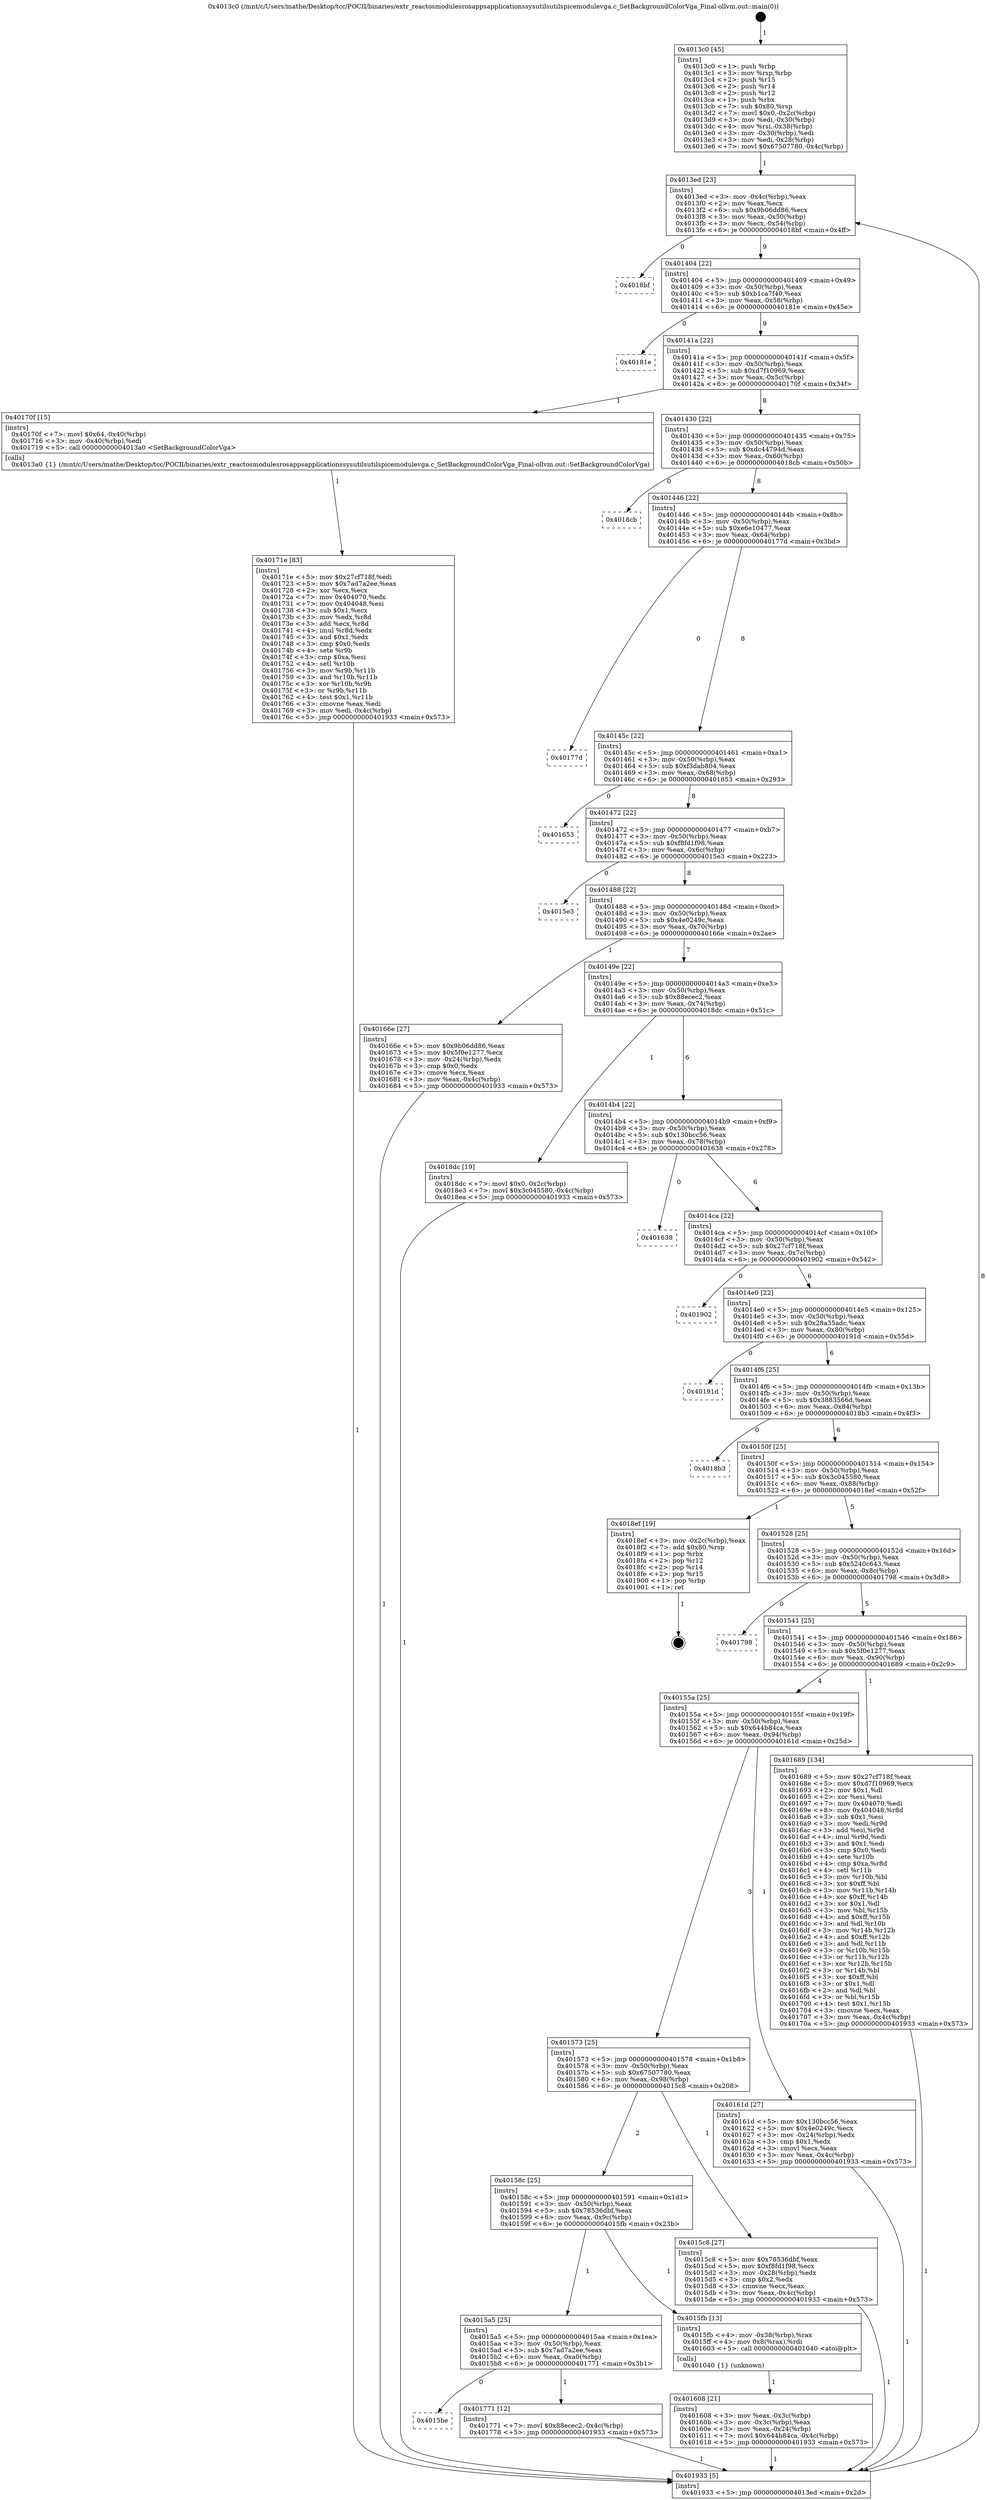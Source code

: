 digraph "0x4013c0" {
  label = "0x4013c0 (/mnt/c/Users/mathe/Desktop/tcc/POCII/binaries/extr_reactosmodulesrosappsapplicationssysutilsutilspicemodulevga.c_SetBackgroundColorVga_Final-ollvm.out::main(0))"
  labelloc = "t"
  node[shape=record]

  Entry [label="",width=0.3,height=0.3,shape=circle,fillcolor=black,style=filled]
  "0x4013ed" [label="{
     0x4013ed [23]\l
     | [instrs]\l
     &nbsp;&nbsp;0x4013ed \<+3\>: mov -0x4c(%rbp),%eax\l
     &nbsp;&nbsp;0x4013f0 \<+2\>: mov %eax,%ecx\l
     &nbsp;&nbsp;0x4013f2 \<+6\>: sub $0x9b06dd86,%ecx\l
     &nbsp;&nbsp;0x4013f8 \<+3\>: mov %eax,-0x50(%rbp)\l
     &nbsp;&nbsp;0x4013fb \<+3\>: mov %ecx,-0x54(%rbp)\l
     &nbsp;&nbsp;0x4013fe \<+6\>: je 00000000004018bf \<main+0x4ff\>\l
  }"]
  "0x4018bf" [label="{
     0x4018bf\l
  }", style=dashed]
  "0x401404" [label="{
     0x401404 [22]\l
     | [instrs]\l
     &nbsp;&nbsp;0x401404 \<+5\>: jmp 0000000000401409 \<main+0x49\>\l
     &nbsp;&nbsp;0x401409 \<+3\>: mov -0x50(%rbp),%eax\l
     &nbsp;&nbsp;0x40140c \<+5\>: sub $0xb1ca7f40,%eax\l
     &nbsp;&nbsp;0x401411 \<+3\>: mov %eax,-0x58(%rbp)\l
     &nbsp;&nbsp;0x401414 \<+6\>: je 000000000040181e \<main+0x45e\>\l
  }"]
  Exit [label="",width=0.3,height=0.3,shape=circle,fillcolor=black,style=filled,peripheries=2]
  "0x40181e" [label="{
     0x40181e\l
  }", style=dashed]
  "0x40141a" [label="{
     0x40141a [22]\l
     | [instrs]\l
     &nbsp;&nbsp;0x40141a \<+5\>: jmp 000000000040141f \<main+0x5f\>\l
     &nbsp;&nbsp;0x40141f \<+3\>: mov -0x50(%rbp),%eax\l
     &nbsp;&nbsp;0x401422 \<+5\>: sub $0xd7f10969,%eax\l
     &nbsp;&nbsp;0x401427 \<+3\>: mov %eax,-0x5c(%rbp)\l
     &nbsp;&nbsp;0x40142a \<+6\>: je 000000000040170f \<main+0x34f\>\l
  }"]
  "0x4015be" [label="{
     0x4015be\l
  }", style=dashed]
  "0x40170f" [label="{
     0x40170f [15]\l
     | [instrs]\l
     &nbsp;&nbsp;0x40170f \<+7\>: movl $0x64,-0x40(%rbp)\l
     &nbsp;&nbsp;0x401716 \<+3\>: mov -0x40(%rbp),%edi\l
     &nbsp;&nbsp;0x401719 \<+5\>: call 00000000004013a0 \<SetBackgroundColorVga\>\l
     | [calls]\l
     &nbsp;&nbsp;0x4013a0 \{1\} (/mnt/c/Users/mathe/Desktop/tcc/POCII/binaries/extr_reactosmodulesrosappsapplicationssysutilsutilspicemodulevga.c_SetBackgroundColorVga_Final-ollvm.out::SetBackgroundColorVga)\l
  }"]
  "0x401430" [label="{
     0x401430 [22]\l
     | [instrs]\l
     &nbsp;&nbsp;0x401430 \<+5\>: jmp 0000000000401435 \<main+0x75\>\l
     &nbsp;&nbsp;0x401435 \<+3\>: mov -0x50(%rbp),%eax\l
     &nbsp;&nbsp;0x401438 \<+5\>: sub $0xdc44794d,%eax\l
     &nbsp;&nbsp;0x40143d \<+3\>: mov %eax,-0x60(%rbp)\l
     &nbsp;&nbsp;0x401440 \<+6\>: je 00000000004018cb \<main+0x50b\>\l
  }"]
  "0x401771" [label="{
     0x401771 [12]\l
     | [instrs]\l
     &nbsp;&nbsp;0x401771 \<+7\>: movl $0x88ecec2,-0x4c(%rbp)\l
     &nbsp;&nbsp;0x401778 \<+5\>: jmp 0000000000401933 \<main+0x573\>\l
  }"]
  "0x4018cb" [label="{
     0x4018cb\l
  }", style=dashed]
  "0x401446" [label="{
     0x401446 [22]\l
     | [instrs]\l
     &nbsp;&nbsp;0x401446 \<+5\>: jmp 000000000040144b \<main+0x8b\>\l
     &nbsp;&nbsp;0x40144b \<+3\>: mov -0x50(%rbp),%eax\l
     &nbsp;&nbsp;0x40144e \<+5\>: sub $0xe6e10477,%eax\l
     &nbsp;&nbsp;0x401453 \<+3\>: mov %eax,-0x64(%rbp)\l
     &nbsp;&nbsp;0x401456 \<+6\>: je 000000000040177d \<main+0x3bd\>\l
  }"]
  "0x40171e" [label="{
     0x40171e [83]\l
     | [instrs]\l
     &nbsp;&nbsp;0x40171e \<+5\>: mov $0x27cf718f,%edi\l
     &nbsp;&nbsp;0x401723 \<+5\>: mov $0x7ad7a2ee,%eax\l
     &nbsp;&nbsp;0x401728 \<+2\>: xor %ecx,%ecx\l
     &nbsp;&nbsp;0x40172a \<+7\>: mov 0x404070,%edx\l
     &nbsp;&nbsp;0x401731 \<+7\>: mov 0x404048,%esi\l
     &nbsp;&nbsp;0x401738 \<+3\>: sub $0x1,%ecx\l
     &nbsp;&nbsp;0x40173b \<+3\>: mov %edx,%r8d\l
     &nbsp;&nbsp;0x40173e \<+3\>: add %ecx,%r8d\l
     &nbsp;&nbsp;0x401741 \<+4\>: imul %r8d,%edx\l
     &nbsp;&nbsp;0x401745 \<+3\>: and $0x1,%edx\l
     &nbsp;&nbsp;0x401748 \<+3\>: cmp $0x0,%edx\l
     &nbsp;&nbsp;0x40174b \<+4\>: sete %r9b\l
     &nbsp;&nbsp;0x40174f \<+3\>: cmp $0xa,%esi\l
     &nbsp;&nbsp;0x401752 \<+4\>: setl %r10b\l
     &nbsp;&nbsp;0x401756 \<+3\>: mov %r9b,%r11b\l
     &nbsp;&nbsp;0x401759 \<+3\>: and %r10b,%r11b\l
     &nbsp;&nbsp;0x40175c \<+3\>: xor %r10b,%r9b\l
     &nbsp;&nbsp;0x40175f \<+3\>: or %r9b,%r11b\l
     &nbsp;&nbsp;0x401762 \<+4\>: test $0x1,%r11b\l
     &nbsp;&nbsp;0x401766 \<+3\>: cmovne %eax,%edi\l
     &nbsp;&nbsp;0x401769 \<+3\>: mov %edi,-0x4c(%rbp)\l
     &nbsp;&nbsp;0x40176c \<+5\>: jmp 0000000000401933 \<main+0x573\>\l
  }"]
  "0x40177d" [label="{
     0x40177d\l
  }", style=dashed]
  "0x40145c" [label="{
     0x40145c [22]\l
     | [instrs]\l
     &nbsp;&nbsp;0x40145c \<+5\>: jmp 0000000000401461 \<main+0xa1\>\l
     &nbsp;&nbsp;0x401461 \<+3\>: mov -0x50(%rbp),%eax\l
     &nbsp;&nbsp;0x401464 \<+5\>: sub $0xf3dab804,%eax\l
     &nbsp;&nbsp;0x401469 \<+3\>: mov %eax,-0x68(%rbp)\l
     &nbsp;&nbsp;0x40146c \<+6\>: je 0000000000401653 \<main+0x293\>\l
  }"]
  "0x401608" [label="{
     0x401608 [21]\l
     | [instrs]\l
     &nbsp;&nbsp;0x401608 \<+3\>: mov %eax,-0x3c(%rbp)\l
     &nbsp;&nbsp;0x40160b \<+3\>: mov -0x3c(%rbp),%eax\l
     &nbsp;&nbsp;0x40160e \<+3\>: mov %eax,-0x24(%rbp)\l
     &nbsp;&nbsp;0x401611 \<+7\>: movl $0x644b84ca,-0x4c(%rbp)\l
     &nbsp;&nbsp;0x401618 \<+5\>: jmp 0000000000401933 \<main+0x573\>\l
  }"]
  "0x401653" [label="{
     0x401653\l
  }", style=dashed]
  "0x401472" [label="{
     0x401472 [22]\l
     | [instrs]\l
     &nbsp;&nbsp;0x401472 \<+5\>: jmp 0000000000401477 \<main+0xb7\>\l
     &nbsp;&nbsp;0x401477 \<+3\>: mov -0x50(%rbp),%eax\l
     &nbsp;&nbsp;0x40147a \<+5\>: sub $0xf8fd1f98,%eax\l
     &nbsp;&nbsp;0x40147f \<+3\>: mov %eax,-0x6c(%rbp)\l
     &nbsp;&nbsp;0x401482 \<+6\>: je 00000000004015e3 \<main+0x223\>\l
  }"]
  "0x4015a5" [label="{
     0x4015a5 [25]\l
     | [instrs]\l
     &nbsp;&nbsp;0x4015a5 \<+5\>: jmp 00000000004015aa \<main+0x1ea\>\l
     &nbsp;&nbsp;0x4015aa \<+3\>: mov -0x50(%rbp),%eax\l
     &nbsp;&nbsp;0x4015ad \<+5\>: sub $0x7ad7a2ee,%eax\l
     &nbsp;&nbsp;0x4015b2 \<+6\>: mov %eax,-0xa0(%rbp)\l
     &nbsp;&nbsp;0x4015b8 \<+6\>: je 0000000000401771 \<main+0x3b1\>\l
  }"]
  "0x4015e3" [label="{
     0x4015e3\l
  }", style=dashed]
  "0x401488" [label="{
     0x401488 [22]\l
     | [instrs]\l
     &nbsp;&nbsp;0x401488 \<+5\>: jmp 000000000040148d \<main+0xcd\>\l
     &nbsp;&nbsp;0x40148d \<+3\>: mov -0x50(%rbp),%eax\l
     &nbsp;&nbsp;0x401490 \<+5\>: sub $0x4e0249c,%eax\l
     &nbsp;&nbsp;0x401495 \<+3\>: mov %eax,-0x70(%rbp)\l
     &nbsp;&nbsp;0x401498 \<+6\>: je 000000000040166e \<main+0x2ae\>\l
  }"]
  "0x4015fb" [label="{
     0x4015fb [13]\l
     | [instrs]\l
     &nbsp;&nbsp;0x4015fb \<+4\>: mov -0x38(%rbp),%rax\l
     &nbsp;&nbsp;0x4015ff \<+4\>: mov 0x8(%rax),%rdi\l
     &nbsp;&nbsp;0x401603 \<+5\>: call 0000000000401040 \<atoi@plt\>\l
     | [calls]\l
     &nbsp;&nbsp;0x401040 \{1\} (unknown)\l
  }"]
  "0x40166e" [label="{
     0x40166e [27]\l
     | [instrs]\l
     &nbsp;&nbsp;0x40166e \<+5\>: mov $0x9b06dd86,%eax\l
     &nbsp;&nbsp;0x401673 \<+5\>: mov $0x5f0e1277,%ecx\l
     &nbsp;&nbsp;0x401678 \<+3\>: mov -0x24(%rbp),%edx\l
     &nbsp;&nbsp;0x40167b \<+3\>: cmp $0x0,%edx\l
     &nbsp;&nbsp;0x40167e \<+3\>: cmove %ecx,%eax\l
     &nbsp;&nbsp;0x401681 \<+3\>: mov %eax,-0x4c(%rbp)\l
     &nbsp;&nbsp;0x401684 \<+5\>: jmp 0000000000401933 \<main+0x573\>\l
  }"]
  "0x40149e" [label="{
     0x40149e [22]\l
     | [instrs]\l
     &nbsp;&nbsp;0x40149e \<+5\>: jmp 00000000004014a3 \<main+0xe3\>\l
     &nbsp;&nbsp;0x4014a3 \<+3\>: mov -0x50(%rbp),%eax\l
     &nbsp;&nbsp;0x4014a6 \<+5\>: sub $0x88ecec2,%eax\l
     &nbsp;&nbsp;0x4014ab \<+3\>: mov %eax,-0x74(%rbp)\l
     &nbsp;&nbsp;0x4014ae \<+6\>: je 00000000004018dc \<main+0x51c\>\l
  }"]
  "0x4013c0" [label="{
     0x4013c0 [45]\l
     | [instrs]\l
     &nbsp;&nbsp;0x4013c0 \<+1\>: push %rbp\l
     &nbsp;&nbsp;0x4013c1 \<+3\>: mov %rsp,%rbp\l
     &nbsp;&nbsp;0x4013c4 \<+2\>: push %r15\l
     &nbsp;&nbsp;0x4013c6 \<+2\>: push %r14\l
     &nbsp;&nbsp;0x4013c8 \<+2\>: push %r12\l
     &nbsp;&nbsp;0x4013ca \<+1\>: push %rbx\l
     &nbsp;&nbsp;0x4013cb \<+7\>: sub $0x80,%rsp\l
     &nbsp;&nbsp;0x4013d2 \<+7\>: movl $0x0,-0x2c(%rbp)\l
     &nbsp;&nbsp;0x4013d9 \<+3\>: mov %edi,-0x30(%rbp)\l
     &nbsp;&nbsp;0x4013dc \<+4\>: mov %rsi,-0x38(%rbp)\l
     &nbsp;&nbsp;0x4013e0 \<+3\>: mov -0x30(%rbp),%edi\l
     &nbsp;&nbsp;0x4013e3 \<+3\>: mov %edi,-0x28(%rbp)\l
     &nbsp;&nbsp;0x4013e6 \<+7\>: movl $0x67507780,-0x4c(%rbp)\l
  }"]
  "0x4018dc" [label="{
     0x4018dc [19]\l
     | [instrs]\l
     &nbsp;&nbsp;0x4018dc \<+7\>: movl $0x0,-0x2c(%rbp)\l
     &nbsp;&nbsp;0x4018e3 \<+7\>: movl $0x3c045580,-0x4c(%rbp)\l
     &nbsp;&nbsp;0x4018ea \<+5\>: jmp 0000000000401933 \<main+0x573\>\l
  }"]
  "0x4014b4" [label="{
     0x4014b4 [22]\l
     | [instrs]\l
     &nbsp;&nbsp;0x4014b4 \<+5\>: jmp 00000000004014b9 \<main+0xf9\>\l
     &nbsp;&nbsp;0x4014b9 \<+3\>: mov -0x50(%rbp),%eax\l
     &nbsp;&nbsp;0x4014bc \<+5\>: sub $0x130bcc56,%eax\l
     &nbsp;&nbsp;0x4014c1 \<+3\>: mov %eax,-0x78(%rbp)\l
     &nbsp;&nbsp;0x4014c4 \<+6\>: je 0000000000401638 \<main+0x278\>\l
  }"]
  "0x401933" [label="{
     0x401933 [5]\l
     | [instrs]\l
     &nbsp;&nbsp;0x401933 \<+5\>: jmp 00000000004013ed \<main+0x2d\>\l
  }"]
  "0x401638" [label="{
     0x401638\l
  }", style=dashed]
  "0x4014ca" [label="{
     0x4014ca [22]\l
     | [instrs]\l
     &nbsp;&nbsp;0x4014ca \<+5\>: jmp 00000000004014cf \<main+0x10f\>\l
     &nbsp;&nbsp;0x4014cf \<+3\>: mov -0x50(%rbp),%eax\l
     &nbsp;&nbsp;0x4014d2 \<+5\>: sub $0x27cf718f,%eax\l
     &nbsp;&nbsp;0x4014d7 \<+3\>: mov %eax,-0x7c(%rbp)\l
     &nbsp;&nbsp;0x4014da \<+6\>: je 0000000000401902 \<main+0x542\>\l
  }"]
  "0x40158c" [label="{
     0x40158c [25]\l
     | [instrs]\l
     &nbsp;&nbsp;0x40158c \<+5\>: jmp 0000000000401591 \<main+0x1d1\>\l
     &nbsp;&nbsp;0x401591 \<+3\>: mov -0x50(%rbp),%eax\l
     &nbsp;&nbsp;0x401594 \<+5\>: sub $0x78536dbf,%eax\l
     &nbsp;&nbsp;0x401599 \<+6\>: mov %eax,-0x9c(%rbp)\l
     &nbsp;&nbsp;0x40159f \<+6\>: je 00000000004015fb \<main+0x23b\>\l
  }"]
  "0x401902" [label="{
     0x401902\l
  }", style=dashed]
  "0x4014e0" [label="{
     0x4014e0 [22]\l
     | [instrs]\l
     &nbsp;&nbsp;0x4014e0 \<+5\>: jmp 00000000004014e5 \<main+0x125\>\l
     &nbsp;&nbsp;0x4014e5 \<+3\>: mov -0x50(%rbp),%eax\l
     &nbsp;&nbsp;0x4014e8 \<+5\>: sub $0x28a35adc,%eax\l
     &nbsp;&nbsp;0x4014ed \<+3\>: mov %eax,-0x80(%rbp)\l
     &nbsp;&nbsp;0x4014f0 \<+6\>: je 000000000040191d \<main+0x55d\>\l
  }"]
  "0x4015c8" [label="{
     0x4015c8 [27]\l
     | [instrs]\l
     &nbsp;&nbsp;0x4015c8 \<+5\>: mov $0x78536dbf,%eax\l
     &nbsp;&nbsp;0x4015cd \<+5\>: mov $0xf8fd1f98,%ecx\l
     &nbsp;&nbsp;0x4015d2 \<+3\>: mov -0x28(%rbp),%edx\l
     &nbsp;&nbsp;0x4015d5 \<+3\>: cmp $0x2,%edx\l
     &nbsp;&nbsp;0x4015d8 \<+3\>: cmovne %ecx,%eax\l
     &nbsp;&nbsp;0x4015db \<+3\>: mov %eax,-0x4c(%rbp)\l
     &nbsp;&nbsp;0x4015de \<+5\>: jmp 0000000000401933 \<main+0x573\>\l
  }"]
  "0x40191d" [label="{
     0x40191d\l
  }", style=dashed]
  "0x4014f6" [label="{
     0x4014f6 [25]\l
     | [instrs]\l
     &nbsp;&nbsp;0x4014f6 \<+5\>: jmp 00000000004014fb \<main+0x13b\>\l
     &nbsp;&nbsp;0x4014fb \<+3\>: mov -0x50(%rbp),%eax\l
     &nbsp;&nbsp;0x4014fe \<+5\>: sub $0x3883566d,%eax\l
     &nbsp;&nbsp;0x401503 \<+6\>: mov %eax,-0x84(%rbp)\l
     &nbsp;&nbsp;0x401509 \<+6\>: je 00000000004018b3 \<main+0x4f3\>\l
  }"]
  "0x401573" [label="{
     0x401573 [25]\l
     | [instrs]\l
     &nbsp;&nbsp;0x401573 \<+5\>: jmp 0000000000401578 \<main+0x1b8\>\l
     &nbsp;&nbsp;0x401578 \<+3\>: mov -0x50(%rbp),%eax\l
     &nbsp;&nbsp;0x40157b \<+5\>: sub $0x67507780,%eax\l
     &nbsp;&nbsp;0x401580 \<+6\>: mov %eax,-0x98(%rbp)\l
     &nbsp;&nbsp;0x401586 \<+6\>: je 00000000004015c8 \<main+0x208\>\l
  }"]
  "0x4018b3" [label="{
     0x4018b3\l
  }", style=dashed]
  "0x40150f" [label="{
     0x40150f [25]\l
     | [instrs]\l
     &nbsp;&nbsp;0x40150f \<+5\>: jmp 0000000000401514 \<main+0x154\>\l
     &nbsp;&nbsp;0x401514 \<+3\>: mov -0x50(%rbp),%eax\l
     &nbsp;&nbsp;0x401517 \<+5\>: sub $0x3c045580,%eax\l
     &nbsp;&nbsp;0x40151c \<+6\>: mov %eax,-0x88(%rbp)\l
     &nbsp;&nbsp;0x401522 \<+6\>: je 00000000004018ef \<main+0x52f\>\l
  }"]
  "0x40161d" [label="{
     0x40161d [27]\l
     | [instrs]\l
     &nbsp;&nbsp;0x40161d \<+5\>: mov $0x130bcc56,%eax\l
     &nbsp;&nbsp;0x401622 \<+5\>: mov $0x4e0249c,%ecx\l
     &nbsp;&nbsp;0x401627 \<+3\>: mov -0x24(%rbp),%edx\l
     &nbsp;&nbsp;0x40162a \<+3\>: cmp $0x1,%edx\l
     &nbsp;&nbsp;0x40162d \<+3\>: cmovl %ecx,%eax\l
     &nbsp;&nbsp;0x401630 \<+3\>: mov %eax,-0x4c(%rbp)\l
     &nbsp;&nbsp;0x401633 \<+5\>: jmp 0000000000401933 \<main+0x573\>\l
  }"]
  "0x4018ef" [label="{
     0x4018ef [19]\l
     | [instrs]\l
     &nbsp;&nbsp;0x4018ef \<+3\>: mov -0x2c(%rbp),%eax\l
     &nbsp;&nbsp;0x4018f2 \<+7\>: add $0x80,%rsp\l
     &nbsp;&nbsp;0x4018f9 \<+1\>: pop %rbx\l
     &nbsp;&nbsp;0x4018fa \<+2\>: pop %r12\l
     &nbsp;&nbsp;0x4018fc \<+2\>: pop %r14\l
     &nbsp;&nbsp;0x4018fe \<+2\>: pop %r15\l
     &nbsp;&nbsp;0x401900 \<+1\>: pop %rbp\l
     &nbsp;&nbsp;0x401901 \<+1\>: ret\l
  }"]
  "0x401528" [label="{
     0x401528 [25]\l
     | [instrs]\l
     &nbsp;&nbsp;0x401528 \<+5\>: jmp 000000000040152d \<main+0x16d\>\l
     &nbsp;&nbsp;0x40152d \<+3\>: mov -0x50(%rbp),%eax\l
     &nbsp;&nbsp;0x401530 \<+5\>: sub $0x5240c643,%eax\l
     &nbsp;&nbsp;0x401535 \<+6\>: mov %eax,-0x8c(%rbp)\l
     &nbsp;&nbsp;0x40153b \<+6\>: je 0000000000401798 \<main+0x3d8\>\l
  }"]
  "0x40155a" [label="{
     0x40155a [25]\l
     | [instrs]\l
     &nbsp;&nbsp;0x40155a \<+5\>: jmp 000000000040155f \<main+0x19f\>\l
     &nbsp;&nbsp;0x40155f \<+3\>: mov -0x50(%rbp),%eax\l
     &nbsp;&nbsp;0x401562 \<+5\>: sub $0x644b84ca,%eax\l
     &nbsp;&nbsp;0x401567 \<+6\>: mov %eax,-0x94(%rbp)\l
     &nbsp;&nbsp;0x40156d \<+6\>: je 000000000040161d \<main+0x25d\>\l
  }"]
  "0x401798" [label="{
     0x401798\l
  }", style=dashed]
  "0x401541" [label="{
     0x401541 [25]\l
     | [instrs]\l
     &nbsp;&nbsp;0x401541 \<+5\>: jmp 0000000000401546 \<main+0x186\>\l
     &nbsp;&nbsp;0x401546 \<+3\>: mov -0x50(%rbp),%eax\l
     &nbsp;&nbsp;0x401549 \<+5\>: sub $0x5f0e1277,%eax\l
     &nbsp;&nbsp;0x40154e \<+6\>: mov %eax,-0x90(%rbp)\l
     &nbsp;&nbsp;0x401554 \<+6\>: je 0000000000401689 \<main+0x2c9\>\l
  }"]
  "0x401689" [label="{
     0x401689 [134]\l
     | [instrs]\l
     &nbsp;&nbsp;0x401689 \<+5\>: mov $0x27cf718f,%eax\l
     &nbsp;&nbsp;0x40168e \<+5\>: mov $0xd7f10969,%ecx\l
     &nbsp;&nbsp;0x401693 \<+2\>: mov $0x1,%dl\l
     &nbsp;&nbsp;0x401695 \<+2\>: xor %esi,%esi\l
     &nbsp;&nbsp;0x401697 \<+7\>: mov 0x404070,%edi\l
     &nbsp;&nbsp;0x40169e \<+8\>: mov 0x404048,%r8d\l
     &nbsp;&nbsp;0x4016a6 \<+3\>: sub $0x1,%esi\l
     &nbsp;&nbsp;0x4016a9 \<+3\>: mov %edi,%r9d\l
     &nbsp;&nbsp;0x4016ac \<+3\>: add %esi,%r9d\l
     &nbsp;&nbsp;0x4016af \<+4\>: imul %r9d,%edi\l
     &nbsp;&nbsp;0x4016b3 \<+3\>: and $0x1,%edi\l
     &nbsp;&nbsp;0x4016b6 \<+3\>: cmp $0x0,%edi\l
     &nbsp;&nbsp;0x4016b9 \<+4\>: sete %r10b\l
     &nbsp;&nbsp;0x4016bd \<+4\>: cmp $0xa,%r8d\l
     &nbsp;&nbsp;0x4016c1 \<+4\>: setl %r11b\l
     &nbsp;&nbsp;0x4016c5 \<+3\>: mov %r10b,%bl\l
     &nbsp;&nbsp;0x4016c8 \<+3\>: xor $0xff,%bl\l
     &nbsp;&nbsp;0x4016cb \<+3\>: mov %r11b,%r14b\l
     &nbsp;&nbsp;0x4016ce \<+4\>: xor $0xff,%r14b\l
     &nbsp;&nbsp;0x4016d2 \<+3\>: xor $0x1,%dl\l
     &nbsp;&nbsp;0x4016d5 \<+3\>: mov %bl,%r15b\l
     &nbsp;&nbsp;0x4016d8 \<+4\>: and $0xff,%r15b\l
     &nbsp;&nbsp;0x4016dc \<+3\>: and %dl,%r10b\l
     &nbsp;&nbsp;0x4016df \<+3\>: mov %r14b,%r12b\l
     &nbsp;&nbsp;0x4016e2 \<+4\>: and $0xff,%r12b\l
     &nbsp;&nbsp;0x4016e6 \<+3\>: and %dl,%r11b\l
     &nbsp;&nbsp;0x4016e9 \<+3\>: or %r10b,%r15b\l
     &nbsp;&nbsp;0x4016ec \<+3\>: or %r11b,%r12b\l
     &nbsp;&nbsp;0x4016ef \<+3\>: xor %r12b,%r15b\l
     &nbsp;&nbsp;0x4016f2 \<+3\>: or %r14b,%bl\l
     &nbsp;&nbsp;0x4016f5 \<+3\>: xor $0xff,%bl\l
     &nbsp;&nbsp;0x4016f8 \<+3\>: or $0x1,%dl\l
     &nbsp;&nbsp;0x4016fb \<+2\>: and %dl,%bl\l
     &nbsp;&nbsp;0x4016fd \<+3\>: or %bl,%r15b\l
     &nbsp;&nbsp;0x401700 \<+4\>: test $0x1,%r15b\l
     &nbsp;&nbsp;0x401704 \<+3\>: cmovne %ecx,%eax\l
     &nbsp;&nbsp;0x401707 \<+3\>: mov %eax,-0x4c(%rbp)\l
     &nbsp;&nbsp;0x40170a \<+5\>: jmp 0000000000401933 \<main+0x573\>\l
  }"]
  Entry -> "0x4013c0" [label=" 1"]
  "0x4013ed" -> "0x4018bf" [label=" 0"]
  "0x4013ed" -> "0x401404" [label=" 9"]
  "0x4018ef" -> Exit [label=" 1"]
  "0x401404" -> "0x40181e" [label=" 0"]
  "0x401404" -> "0x40141a" [label=" 9"]
  "0x4018dc" -> "0x401933" [label=" 1"]
  "0x40141a" -> "0x40170f" [label=" 1"]
  "0x40141a" -> "0x401430" [label=" 8"]
  "0x401771" -> "0x401933" [label=" 1"]
  "0x401430" -> "0x4018cb" [label=" 0"]
  "0x401430" -> "0x401446" [label=" 8"]
  "0x4015a5" -> "0x4015be" [label=" 0"]
  "0x401446" -> "0x40177d" [label=" 0"]
  "0x401446" -> "0x40145c" [label=" 8"]
  "0x4015a5" -> "0x401771" [label=" 1"]
  "0x40145c" -> "0x401653" [label=" 0"]
  "0x40145c" -> "0x401472" [label=" 8"]
  "0x40171e" -> "0x401933" [label=" 1"]
  "0x401472" -> "0x4015e3" [label=" 0"]
  "0x401472" -> "0x401488" [label=" 8"]
  "0x40170f" -> "0x40171e" [label=" 1"]
  "0x401488" -> "0x40166e" [label=" 1"]
  "0x401488" -> "0x40149e" [label=" 7"]
  "0x401689" -> "0x401933" [label=" 1"]
  "0x40149e" -> "0x4018dc" [label=" 1"]
  "0x40149e" -> "0x4014b4" [label=" 6"]
  "0x40161d" -> "0x401933" [label=" 1"]
  "0x4014b4" -> "0x401638" [label=" 0"]
  "0x4014b4" -> "0x4014ca" [label=" 6"]
  "0x401608" -> "0x401933" [label=" 1"]
  "0x4014ca" -> "0x401902" [label=" 0"]
  "0x4014ca" -> "0x4014e0" [label=" 6"]
  "0x4015fb" -> "0x401608" [label=" 1"]
  "0x4014e0" -> "0x40191d" [label=" 0"]
  "0x4014e0" -> "0x4014f6" [label=" 6"]
  "0x40158c" -> "0x4015a5" [label=" 1"]
  "0x4014f6" -> "0x4018b3" [label=" 0"]
  "0x4014f6" -> "0x40150f" [label=" 6"]
  "0x40166e" -> "0x401933" [label=" 1"]
  "0x40150f" -> "0x4018ef" [label=" 1"]
  "0x40150f" -> "0x401528" [label=" 5"]
  "0x401933" -> "0x4013ed" [label=" 8"]
  "0x401528" -> "0x401798" [label=" 0"]
  "0x401528" -> "0x401541" [label=" 5"]
  "0x4015c8" -> "0x401933" [label=" 1"]
  "0x401541" -> "0x401689" [label=" 1"]
  "0x401541" -> "0x40155a" [label=" 4"]
  "0x4013c0" -> "0x4013ed" [label=" 1"]
  "0x40155a" -> "0x40161d" [label=" 1"]
  "0x40155a" -> "0x401573" [label=" 3"]
  "0x40158c" -> "0x4015fb" [label=" 1"]
  "0x401573" -> "0x4015c8" [label=" 1"]
  "0x401573" -> "0x40158c" [label=" 2"]
}
